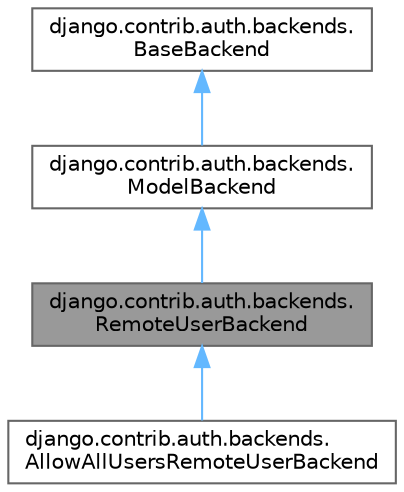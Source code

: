 digraph "django.contrib.auth.backends.RemoteUserBackend"
{
 // LATEX_PDF_SIZE
  bgcolor="transparent";
  edge [fontname=Helvetica,fontsize=10,labelfontname=Helvetica,labelfontsize=10];
  node [fontname=Helvetica,fontsize=10,shape=box,height=0.2,width=0.4];
  Node1 [id="Node000001",label="django.contrib.auth.backends.\lRemoteUserBackend",height=0.2,width=0.4,color="gray40", fillcolor="grey60", style="filled", fontcolor="black",tooltip=" "];
  Node2 -> Node1 [id="edge4_Node000001_Node000002",dir="back",color="steelblue1",style="solid",tooltip=" "];
  Node2 [id="Node000002",label="django.contrib.auth.backends.\lModelBackend",height=0.2,width=0.4,color="gray40", fillcolor="white", style="filled",URL="$classdjango_1_1contrib_1_1auth_1_1backends_1_1ModelBackend.html",tooltip=" "];
  Node3 -> Node2 [id="edge5_Node000002_Node000003",dir="back",color="steelblue1",style="solid",tooltip=" "];
  Node3 [id="Node000003",label="django.contrib.auth.backends.\lBaseBackend",height=0.2,width=0.4,color="gray40", fillcolor="white", style="filled",URL="$classdjango_1_1contrib_1_1auth_1_1backends_1_1BaseBackend.html",tooltip=" "];
  Node1 -> Node4 [id="edge6_Node000001_Node000004",dir="back",color="steelblue1",style="solid",tooltip=" "];
  Node4 [id="Node000004",label="django.contrib.auth.backends.\lAllowAllUsersRemoteUserBackend",height=0.2,width=0.4,color="gray40", fillcolor="white", style="filled",URL="$classdjango_1_1contrib_1_1auth_1_1backends_1_1AllowAllUsersRemoteUserBackend.html",tooltip=" "];
}
